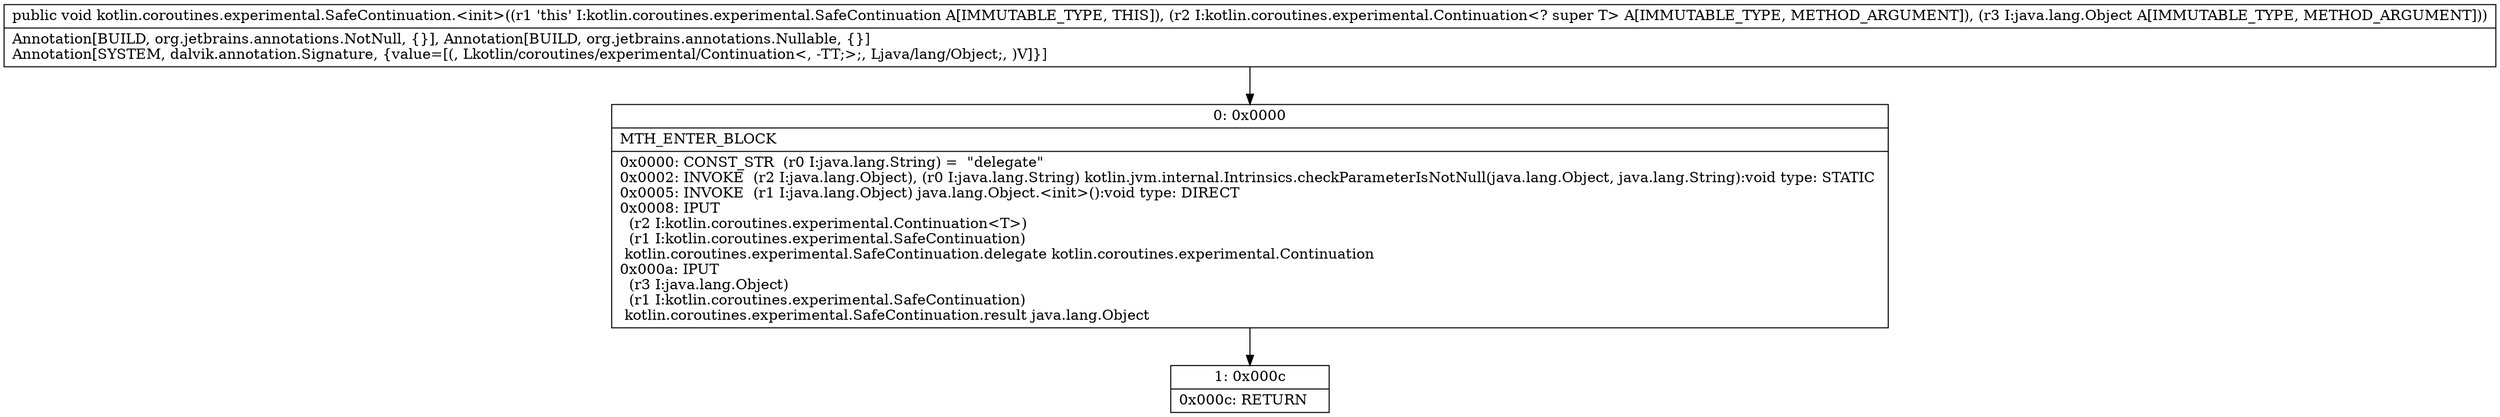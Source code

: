 digraph "CFG forkotlin.coroutines.experimental.SafeContinuation.\<init\>(Lkotlin\/coroutines\/experimental\/Continuation;Ljava\/lang\/Object;)V" {
Node_0 [shape=record,label="{0\:\ 0x0000|MTH_ENTER_BLOCK\l|0x0000: CONST_STR  (r0 I:java.lang.String) =  \"delegate\" \l0x0002: INVOKE  (r2 I:java.lang.Object), (r0 I:java.lang.String) kotlin.jvm.internal.Intrinsics.checkParameterIsNotNull(java.lang.Object, java.lang.String):void type: STATIC \l0x0005: INVOKE  (r1 I:java.lang.Object) java.lang.Object.\<init\>():void type: DIRECT \l0x0008: IPUT  \l  (r2 I:kotlin.coroutines.experimental.Continuation\<T\>)\l  (r1 I:kotlin.coroutines.experimental.SafeContinuation)\l kotlin.coroutines.experimental.SafeContinuation.delegate kotlin.coroutines.experimental.Continuation \l0x000a: IPUT  \l  (r3 I:java.lang.Object)\l  (r1 I:kotlin.coroutines.experimental.SafeContinuation)\l kotlin.coroutines.experimental.SafeContinuation.result java.lang.Object \l}"];
Node_1 [shape=record,label="{1\:\ 0x000c|0x000c: RETURN   \l}"];
MethodNode[shape=record,label="{public void kotlin.coroutines.experimental.SafeContinuation.\<init\>((r1 'this' I:kotlin.coroutines.experimental.SafeContinuation A[IMMUTABLE_TYPE, THIS]), (r2 I:kotlin.coroutines.experimental.Continuation\<? super T\> A[IMMUTABLE_TYPE, METHOD_ARGUMENT]), (r3 I:java.lang.Object A[IMMUTABLE_TYPE, METHOD_ARGUMENT]))  | Annotation[BUILD, org.jetbrains.annotations.NotNull, \{\}], Annotation[BUILD, org.jetbrains.annotations.Nullable, \{\}]\lAnnotation[SYSTEM, dalvik.annotation.Signature, \{value=[(, Lkotlin\/coroutines\/experimental\/Continuation\<, \-TT;\>;, Ljava\/lang\/Object;, )V]\}]\l}"];
MethodNode -> Node_0;
Node_0 -> Node_1;
}

